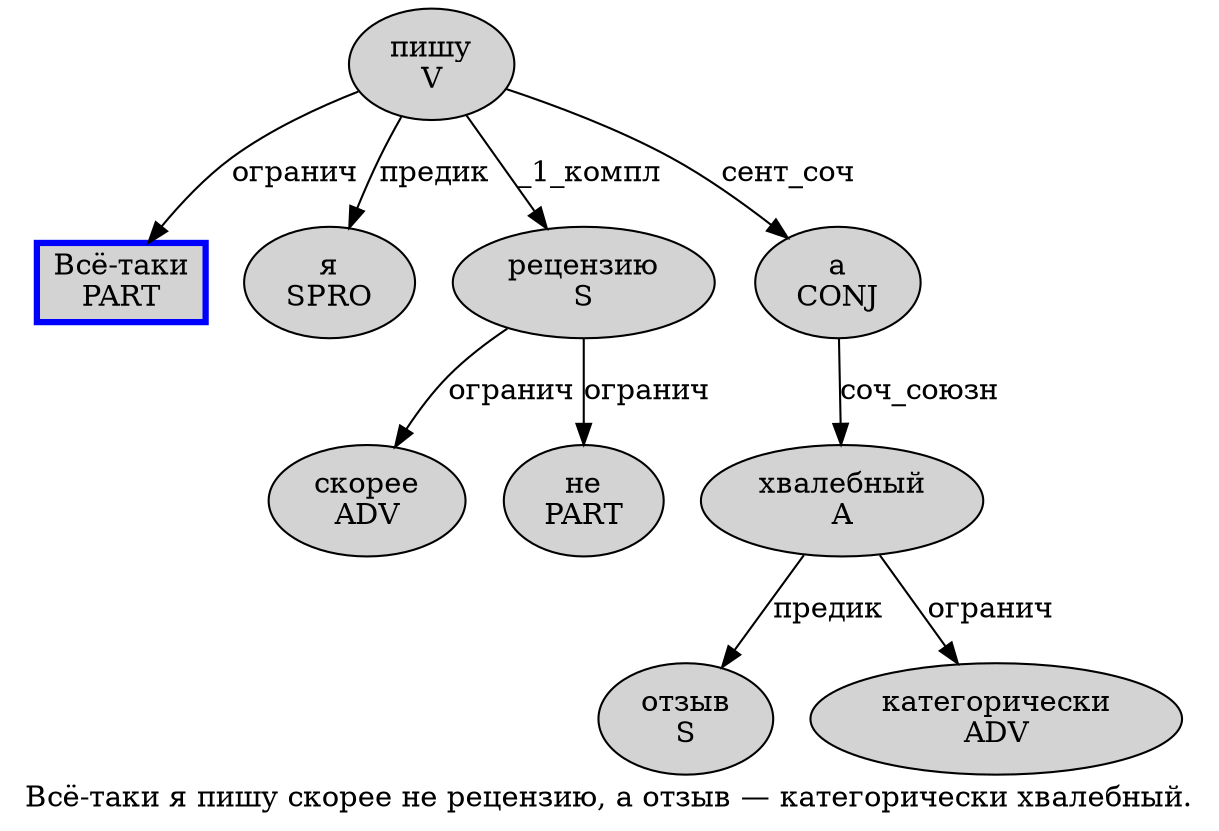digraph SENTENCE_1222 {
	graph [label="Всё-таки я пишу скорее не рецензию, а отзыв — категорически хвалебный."]
	node [style=filled]
		0 [label="Всё-таки
PART" color=blue fillcolor=lightgray penwidth=3 shape=box]
		1 [label="я
SPRO" color="" fillcolor=lightgray penwidth=1 shape=ellipse]
		2 [label="пишу
V" color="" fillcolor=lightgray penwidth=1 shape=ellipse]
		3 [label="скорее
ADV" color="" fillcolor=lightgray penwidth=1 shape=ellipse]
		4 [label="не
PART" color="" fillcolor=lightgray penwidth=1 shape=ellipse]
		5 [label="рецензию
S" color="" fillcolor=lightgray penwidth=1 shape=ellipse]
		7 [label="а
CONJ" color="" fillcolor=lightgray penwidth=1 shape=ellipse]
		8 [label="отзыв
S" color="" fillcolor=lightgray penwidth=1 shape=ellipse]
		10 [label="категорически
ADV" color="" fillcolor=lightgray penwidth=1 shape=ellipse]
		11 [label="хвалебный
A" color="" fillcolor=lightgray penwidth=1 shape=ellipse]
			5 -> 3 [label="огранич"]
			5 -> 4 [label="огранич"]
			7 -> 11 [label="соч_союзн"]
			2 -> 0 [label="огранич"]
			2 -> 1 [label="предик"]
			2 -> 5 [label="_1_компл"]
			2 -> 7 [label="сент_соч"]
			11 -> 8 [label="предик"]
			11 -> 10 [label="огранич"]
}